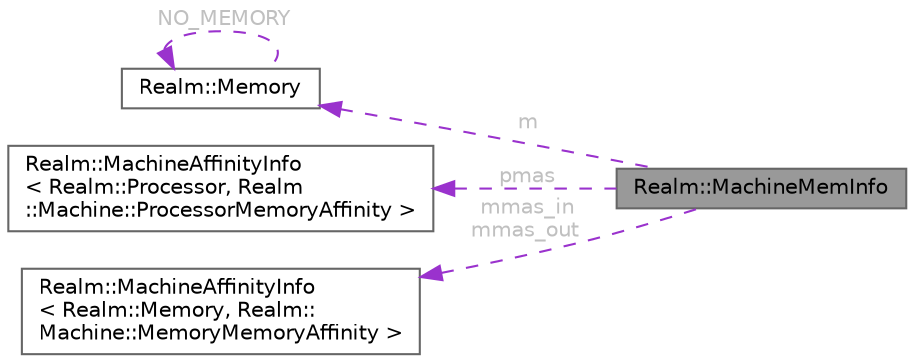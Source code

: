 digraph "Realm::MachineMemInfo"
{
 // LATEX_PDF_SIZE
  bgcolor="transparent";
  edge [fontname=Helvetica,fontsize=10,labelfontname=Helvetica,labelfontsize=10];
  node [fontname=Helvetica,fontsize=10,shape=box,height=0.2,width=0.4];
  rankdir="LR";
  Node1 [id="Node000001",label="Realm::MachineMemInfo",height=0.2,width=0.4,color="gray40", fillcolor="grey60", style="filled", fontcolor="black",tooltip=" "];
  Node2 -> Node1 [id="edge1_Node000001_Node000002",dir="back",color="darkorchid3",style="dashed",tooltip=" ",label=" m",fontcolor="grey" ];
  Node2 [id="Node000002",label="Realm::Memory",height=0.2,width=0.4,color="gray40", fillcolor="white", style="filled",URL="$classRealm_1_1Memory.html",tooltip=" "];
  Node2 -> Node2 [id="edge2_Node000002_Node000002",dir="back",color="darkorchid3",style="dashed",tooltip=" ",label=" NO_MEMORY",fontcolor="grey" ];
  Node3 -> Node1 [id="edge3_Node000001_Node000003",dir="back",color="darkorchid3",style="dashed",tooltip=" ",label=" pmas",fontcolor="grey" ];
  Node3 [id="Node000003",label="Realm::MachineAffinityInfo\l\< Realm::Processor, Realm\l::Machine::ProcessorMemoryAffinity \>",height=0.2,width=0.4,color="gray40", fillcolor="white", style="filled",URL="$structRealm_1_1MachineAffinityInfo.html",tooltip=" "];
  Node4 -> Node1 [id="edge4_Node000001_Node000004",dir="back",color="darkorchid3",style="dashed",tooltip=" ",label=" mmas_in\nmmas_out",fontcolor="grey" ];
  Node4 [id="Node000004",label="Realm::MachineAffinityInfo\l\< Realm::Memory, Realm::\lMachine::MemoryMemoryAffinity \>",height=0.2,width=0.4,color="gray40", fillcolor="white", style="filled",URL="$structRealm_1_1MachineAffinityInfo.html",tooltip=" "];
}
